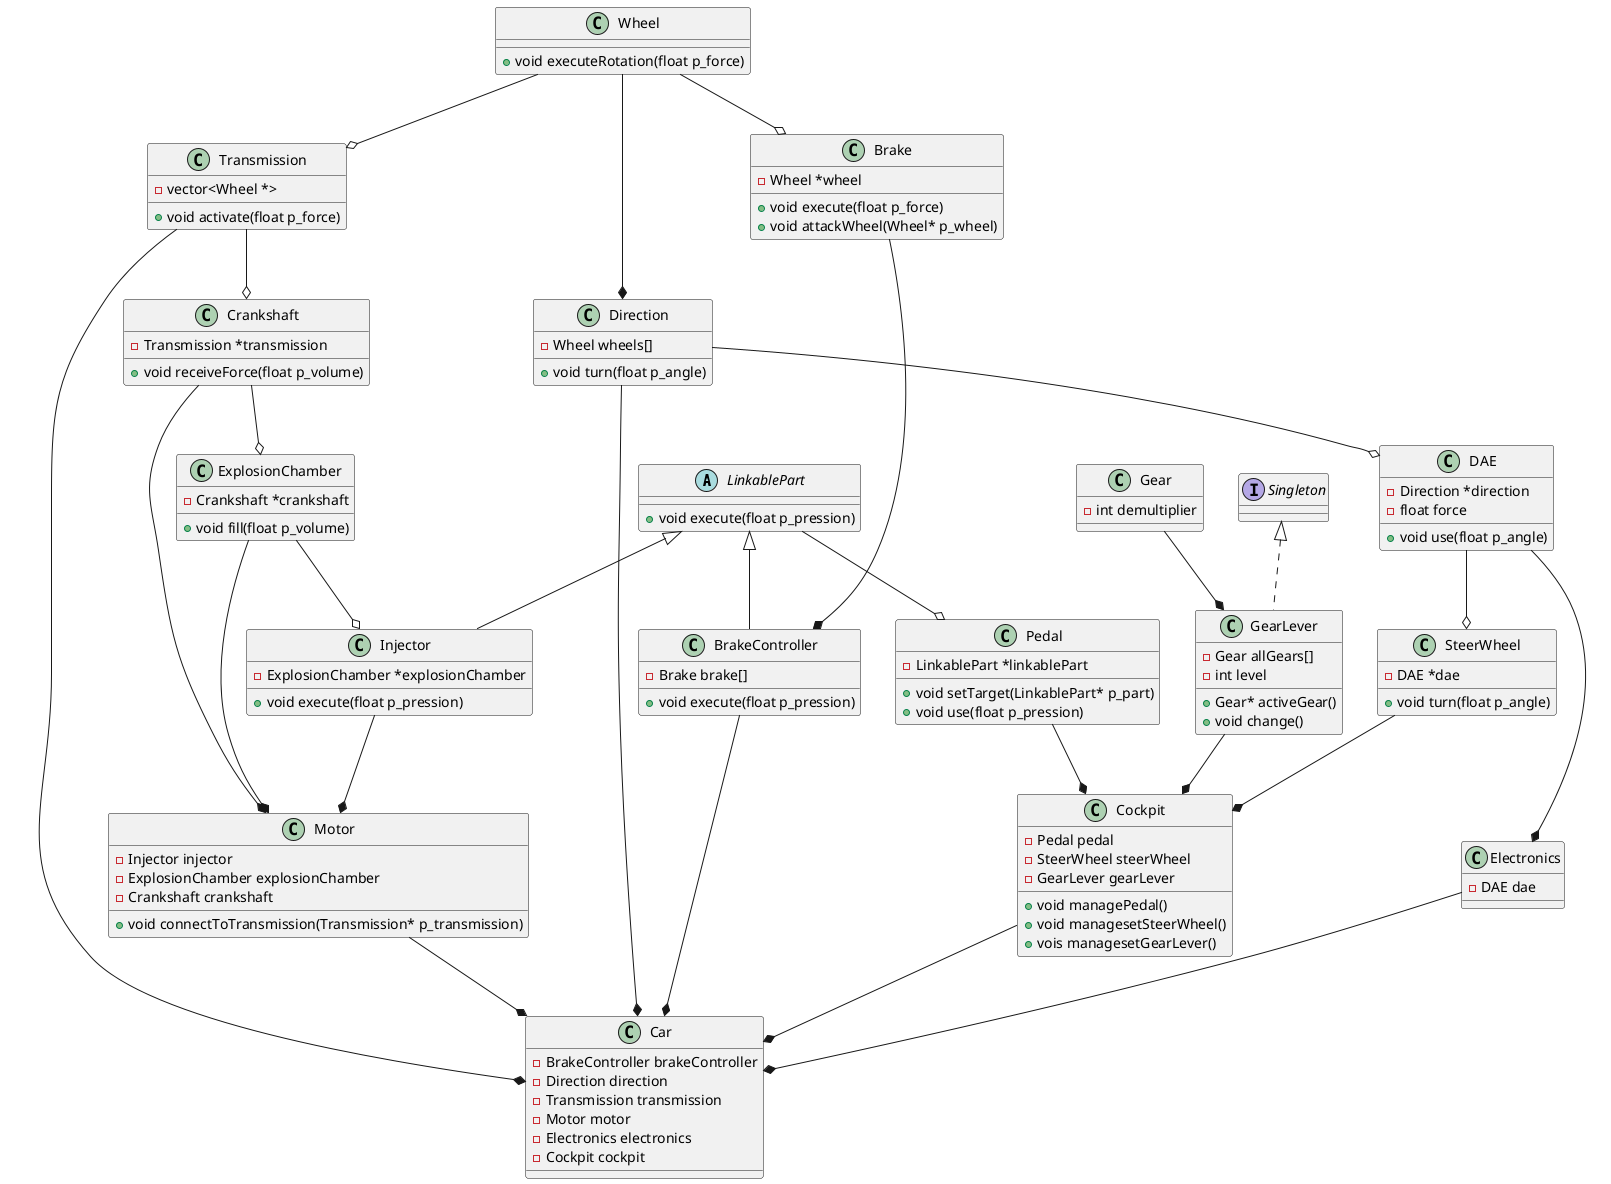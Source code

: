 @startuml
abstract LinkablePart
{
+ void execute(float p_pression)
}

class Wheel
{
+ void executeRotation(float p_force)
}

class Gear
{
- int demultiplier
}

interface Singleton
{
}

Gear --* GearLever

Singleton <|.. GearLever

class GearLever
{
+ Gear* activeGear()
+ void change()
- Gear allGears[]
- int level
}

class Transmission
{
+ void activate(float p_force)
- vector<Wheel *>
}

Wheel --o Transmission

class  Crankshaft
{
+ void receiveForce(float p_volume)
- Transmission *transmission
}

Transmission --o Crankshaft

class ExplosionChamber
{
+ void fill(float p_volume)
- Crankshaft *crankshaft
}

Crankshaft --o ExplosionChamber

class Injector
{
+ void execute(float p_pression)
- ExplosionChamber *explosionChamber
}

ExplosionChamber --o Injector

LinkablePart <|-- Injector

class Motor
{
+ void connectToTransmission(Transmission* p_transmission)
- Injector injector
- ExplosionChamber explosionChamber
- Crankshaft crankshaft
}

Crankshaft --* Motor
ExplosionChamber --* Motor
Injector --* Motor

class Pedal 
{
+ void setTarget(LinkablePart* p_part)
+ void use(float p_pression)
- LinkablePart *linkablePart
}

LinkablePart --o Pedal

class Direction
{
+ void turn(float p_angle)
- Wheel wheels[]
}

Wheel --* Direction

class DAE
{
+ void use(float p_angle)
- Direction *direction
- float force
}

Direction --o DAE

class SteerWheel
{
+ void turn(float p_angle)
- DAE *dae
}

DAE --o SteerWheel 

class Brake 
{
+ void execute(float p_force)
+ void attackWheel(Wheel* p_wheel) 
- Wheel *wheel
}

Wheel --o Brake

class BrakeController
{
+ void execute(float p_pression)
- Brake brake[]
}

Brake --* BrakeController

LinkablePart <|-- BrakeController

class Cockpit
{
+ void managePedal()
+ void managesetSteerWheel()
+ vois managesetGearLever()
- Pedal pedal
- SteerWheel steerWheel
- GearLever gearLever
}

Pedal --* Cockpit
SteerWheel --* Cockpit
GearLever --* Cockpit

class Electronics 
{
- DAE dae
}

DAE --* Electronics

class Car
{
- BrakeController brakeController
- Direction direction
- Transmission transmission
- Motor motor
- Electronics electronics
- Cockpit cockpit
}

BrakeController --* Car
Direction --* Car
Transmission --* Car
Motor --* Car
Electronics --* Car
Cockpit --* Car
@enduml